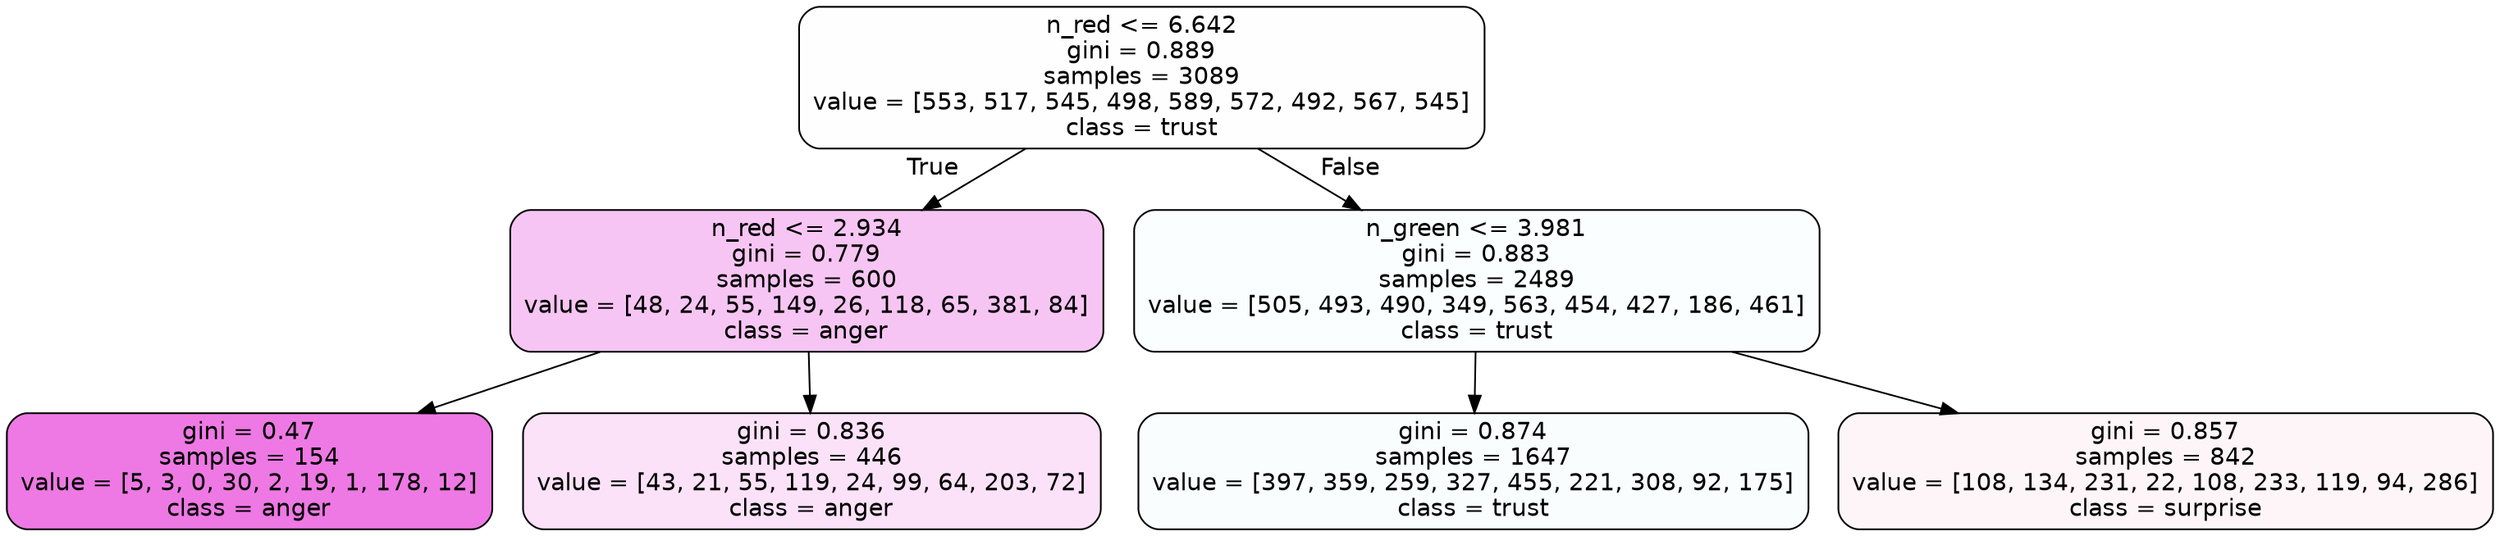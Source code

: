 digraph Tree {
node [shape=box, style="filled, rounded", color="black", fontname=helvetica] ;
edge [fontname=helvetica] ;
0 [label="n_red <= 6.642\ngini = 0.889\nsamples = 3089\nvalue = [553, 517, 545, 498, 589, 572, 492, 567, 545]\nclass = trust", fillcolor="#39d7e501"] ;
1 [label="n_red <= 2.934\ngini = 0.779\nsamples = 600\nvalue = [48, 24, 55, 149, 26, 118, 65, 381, 84]\nclass = anger", fillcolor="#e539d74a"] ;
0 -> 1 [labeldistance=2.5, labelangle=45, headlabel="True"] ;
2 [label="gini = 0.47\nsamples = 154\nvalue = [5, 3, 0, 30, 2, 19, 1, 178, 12]\nclass = anger", fillcolor="#e539d7ac"] ;
1 -> 2 ;
3 [label="gini = 0.836\nsamples = 446\nvalue = [43, 21, 55, 119, 24, 99, 64, 203, 72]\nclass = anger", fillcolor="#e539d725"] ;
1 -> 3 ;
4 [label="n_green <= 3.981\ngini = 0.883\nsamples = 2489\nvalue = [505, 493, 490, 349, 563, 454, 427, 186, 461]\nclass = trust", fillcolor="#39d7e504"] ;
0 -> 4 [labeldistance=2.5, labelangle=-45, headlabel="False"] ;
5 [label="gini = 0.874\nsamples = 1647\nvalue = [397, 359, 259, 327, 455, 221, 308, 92, 175]\nclass = trust", fillcolor="#39d7e507"] ;
4 -> 5 ;
6 [label="gini = 0.857\nsamples = 842\nvalue = [108, 134, 231, 22, 108, 233, 119, 94, 286]\nclass = surprise", fillcolor="#e539640c"] ;
4 -> 6 ;
}